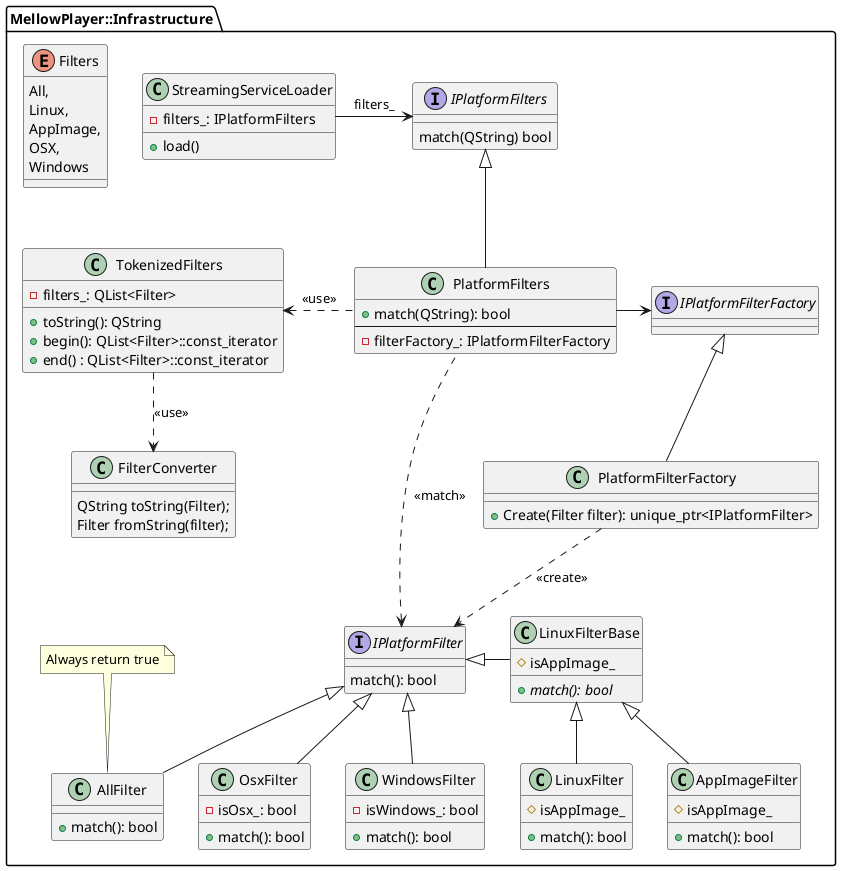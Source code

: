 @startuml

package MellowPlayer::Infrastructure {
    class StreamingServiceLoader {
        + load()
        - filters_: IPlatformFilters
    }
    StreamingServiceLoader -right-> IPlatformFilters: filters_

    interface IPlatformFilters {
        match(QString) bool
    }

    enum Filters {
        All,
        Linux,
        AppImage,
        OSX,
        Windows
    }

    class FilterConverter {
        QString toString(Filter);
        Filter fromString(filter);
    }

    class TokenizedFilters {
        - filters_: QList<Filter>
        + toString(): QString
        + begin(): QList<Filter>::const_iterator
        + end() : QList<Filter>::const_iterator
    }
    TokenizedFilters ..> FilterConverter: <<use>>

    interface IPlatformFilterFactory

    class PlatformFilterFactory {
        + Create(Filter filter): unique_ptr<IPlatformFilter>
    }
    IPlatformFilterFactory <|-- PlatformFilterFactory
    PlatformFilterFactory ..> IPlatformFilter: <<create>>

    class PlatformFilters {
        + match(QString): bool
        --
        - filterFactory_: IPlatformFilterFactory
    }
    IPlatformFilters <|-- PlatformFilters
    PlatformFilters .left.> TokenizedFilters : <<use>>
    PlatformFilters -right-> IPlatformFilterFactory

    PlatformFilters .left.> IPlatformFilter: <<match>>

    interface IPlatformFilter {
         match(): bool
    }

    class AllFilter {
        + match(): bool
    }
    IPlatformFilter <|-- AllFilter
    note top
    Always return true
    end note

    class LinuxFilterBase {
        # isAppImage_
        + {abstract} match(): bool
    }
    IPlatformFilter <|-right- LinuxFilterBase

    class LinuxFilter {
        # isAppImage_
        + match(): bool
    }
    LinuxFilterBase <|-- LinuxFilter

    class AppImageFilter {
        # isAppImage_
        + match(): bool
    }
    LinuxFilterBase <|-- AppImageFilter

    class OsxFilter {
        - isOsx_: bool
        + match(): bool
    }
    IPlatformFilter <|-- OsxFilter

    class WindowsFilter  {
        - isWindows_: bool
        + match(): bool
    }
    IPlatformFilter <|-- WindowsFilter
}

@enduml